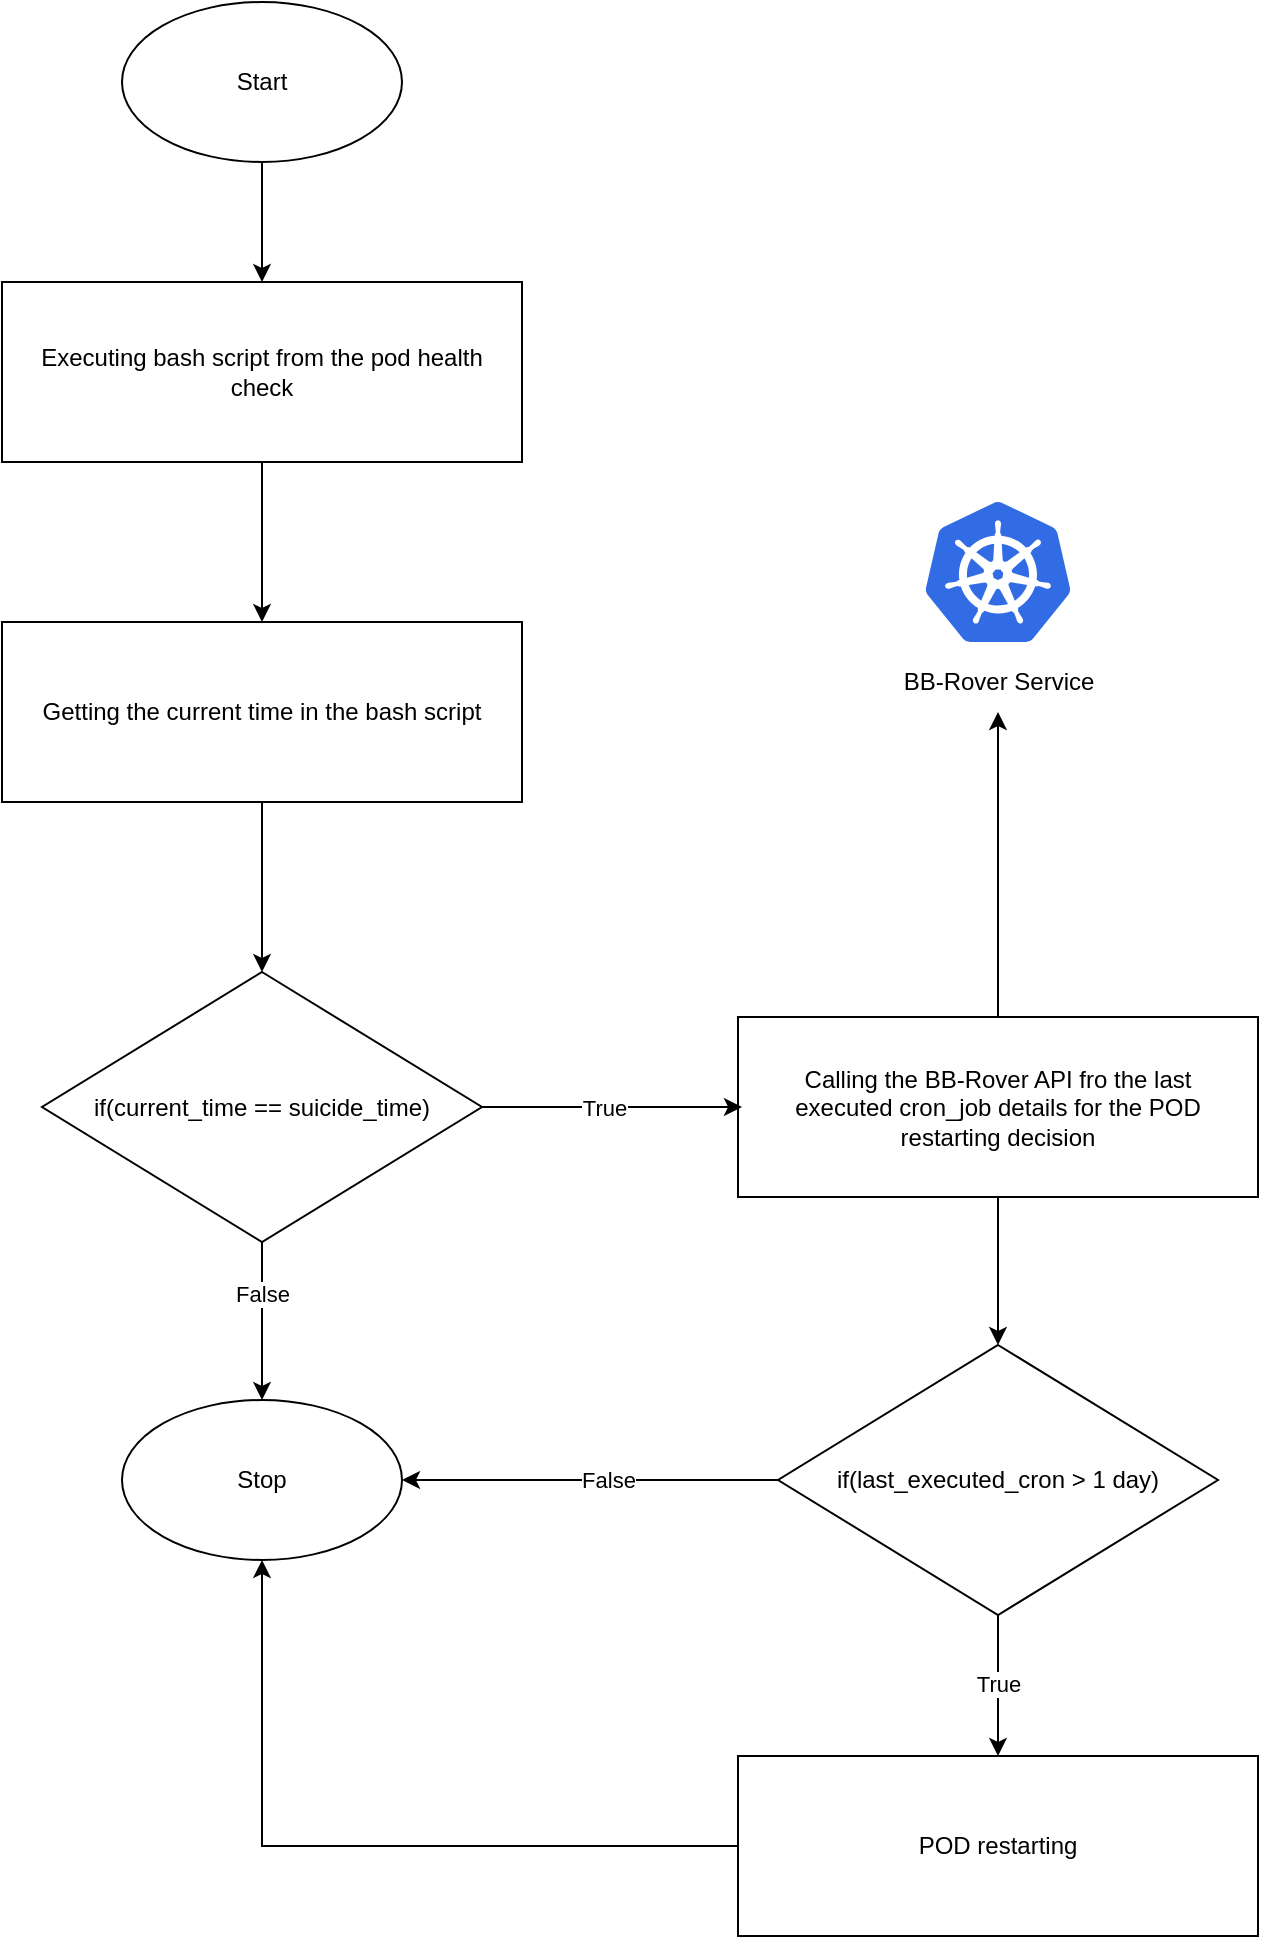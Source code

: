 <mxfile version="24.8.3">
  <diagram name="Page-1" id="KuWOhq276ija0KVuG3lu">
    <mxGraphModel dx="966" dy="508" grid="1" gridSize="10" guides="1" tooltips="1" connect="1" arrows="1" fold="1" page="1" pageScale="1" pageWidth="827" pageHeight="1169" math="0" shadow="0">
      <root>
        <mxCell id="0" />
        <mxCell id="1" parent="0" />
        <mxCell id="NSDBOYg2I7vT8SDhN7Sm-40" value="" style="edgeStyle=orthogonalEdgeStyle;rounded=0;orthogonalLoop=1;jettySize=auto;html=1;" edge="1" parent="1" source="NSDBOYg2I7vT8SDhN7Sm-38" target="NSDBOYg2I7vT8SDhN7Sm-39">
          <mxGeometry relative="1" as="geometry" />
        </mxCell>
        <mxCell id="NSDBOYg2I7vT8SDhN7Sm-38" value="Start" style="ellipse;whiteSpace=wrap;html=1;fillColor=none;" vertex="1" parent="1">
          <mxGeometry x="162" y="92" width="140" height="80" as="geometry" />
        </mxCell>
        <mxCell id="NSDBOYg2I7vT8SDhN7Sm-43" value="" style="edgeStyle=orthogonalEdgeStyle;rounded=0;orthogonalLoop=1;jettySize=auto;html=1;" edge="1" parent="1" source="NSDBOYg2I7vT8SDhN7Sm-39">
          <mxGeometry relative="1" as="geometry">
            <mxPoint x="232.0" y="402" as="targetPoint" />
          </mxGeometry>
        </mxCell>
        <mxCell id="NSDBOYg2I7vT8SDhN7Sm-39" value="" style="whiteSpace=wrap;html=1;fillColor=none;" vertex="1" parent="1">
          <mxGeometry x="102" y="232" width="260" height="90" as="geometry" />
        </mxCell>
        <mxCell id="NSDBOYg2I7vT8SDhN7Sm-41" value="Executing bash script from the pod health check" style="text;html=1;align=center;verticalAlign=middle;whiteSpace=wrap;rounded=0;" vertex="1" parent="1">
          <mxGeometry x="112" y="242" width="240" height="70" as="geometry" />
        </mxCell>
        <mxCell id="NSDBOYg2I7vT8SDhN7Sm-48" value="" style="edgeStyle=orthogonalEdgeStyle;rounded=0;orthogonalLoop=1;jettySize=auto;html=1;" edge="1" parent="1" source="NSDBOYg2I7vT8SDhN7Sm-45" target="NSDBOYg2I7vT8SDhN7Sm-47">
          <mxGeometry relative="1" as="geometry" />
        </mxCell>
        <mxCell id="NSDBOYg2I7vT8SDhN7Sm-45" value="" style="whiteSpace=wrap;html=1;fillColor=none;" vertex="1" parent="1">
          <mxGeometry x="102" y="402" width="260" height="90" as="geometry" />
        </mxCell>
        <mxCell id="NSDBOYg2I7vT8SDhN7Sm-46" value="Getting the current time in the bash script" style="text;html=1;align=center;verticalAlign=middle;whiteSpace=wrap;rounded=0;" vertex="1" parent="1">
          <mxGeometry x="112" y="412" width="240" height="70" as="geometry" />
        </mxCell>
        <mxCell id="NSDBOYg2I7vT8SDhN7Sm-53" value="" style="edgeStyle=orthogonalEdgeStyle;rounded=0;orthogonalLoop=1;jettySize=auto;html=1;" edge="1" parent="1" source="NSDBOYg2I7vT8SDhN7Sm-47">
          <mxGeometry relative="1" as="geometry">
            <mxPoint x="472" y="644.5" as="targetPoint" />
          </mxGeometry>
        </mxCell>
        <mxCell id="NSDBOYg2I7vT8SDhN7Sm-58" value="True" style="edgeLabel;html=1;align=center;verticalAlign=middle;resizable=0;points=[];" vertex="1" connectable="0" parent="NSDBOYg2I7vT8SDhN7Sm-53">
          <mxGeometry x="-0.075" relative="1" as="geometry">
            <mxPoint as="offset" />
          </mxGeometry>
        </mxCell>
        <mxCell id="NSDBOYg2I7vT8SDhN7Sm-60" style="edgeStyle=orthogonalEdgeStyle;rounded=0;orthogonalLoop=1;jettySize=auto;html=1;exitX=0.5;exitY=1;exitDx=0;exitDy=0;entryX=0.5;entryY=0;entryDx=0;entryDy=0;" edge="1" parent="1" source="NSDBOYg2I7vT8SDhN7Sm-47" target="NSDBOYg2I7vT8SDhN7Sm-59">
          <mxGeometry relative="1" as="geometry" />
        </mxCell>
        <mxCell id="NSDBOYg2I7vT8SDhN7Sm-70" value="False" style="edgeLabel;html=1;align=center;verticalAlign=middle;resizable=0;points=[];" vertex="1" connectable="0" parent="NSDBOYg2I7vT8SDhN7Sm-60">
          <mxGeometry x="-0.35" relative="1" as="geometry">
            <mxPoint as="offset" />
          </mxGeometry>
        </mxCell>
        <mxCell id="NSDBOYg2I7vT8SDhN7Sm-47" value="if(current_time == suicide_time)" style="rhombus;whiteSpace=wrap;html=1;fillColor=none;" vertex="1" parent="1">
          <mxGeometry x="122" y="577" width="220" height="135" as="geometry" />
        </mxCell>
        <mxCell id="NSDBOYg2I7vT8SDhN7Sm-50" value="" style="image;sketch=0;aspect=fixed;html=1;points=[];align=center;fontSize=12;image=img/lib/mscae/Kubernetes.svg;" vertex="1" parent="1">
          <mxGeometry x="563.54" y="342" width="72.92" height="70" as="geometry" />
        </mxCell>
        <mxCell id="NSDBOYg2I7vT8SDhN7Sm-51" value="BB-Rover Service" style="text;html=1;align=center;verticalAlign=middle;resizable=0;points=[];autosize=1;strokeColor=none;fillColor=none;" vertex="1" parent="1">
          <mxGeometry x="540" y="417" width="120" height="30" as="geometry" />
        </mxCell>
        <mxCell id="NSDBOYg2I7vT8SDhN7Sm-56" style="edgeStyle=orthogonalEdgeStyle;rounded=0;orthogonalLoop=1;jettySize=auto;html=1;exitX=0.5;exitY=0;exitDx=0;exitDy=0;" edge="1" parent="1" source="NSDBOYg2I7vT8SDhN7Sm-54" target="NSDBOYg2I7vT8SDhN7Sm-51">
          <mxGeometry relative="1" as="geometry" />
        </mxCell>
        <mxCell id="NSDBOYg2I7vT8SDhN7Sm-62" style="edgeStyle=orthogonalEdgeStyle;rounded=0;orthogonalLoop=1;jettySize=auto;html=1;exitX=0.5;exitY=1;exitDx=0;exitDy=0;entryX=0.5;entryY=0;entryDx=0;entryDy=0;" edge="1" parent="1" source="NSDBOYg2I7vT8SDhN7Sm-54" target="NSDBOYg2I7vT8SDhN7Sm-61">
          <mxGeometry relative="1" as="geometry" />
        </mxCell>
        <mxCell id="NSDBOYg2I7vT8SDhN7Sm-54" value="" style="whiteSpace=wrap;html=1;fillColor=none;" vertex="1" parent="1">
          <mxGeometry x="470" y="599.5" width="260" height="90" as="geometry" />
        </mxCell>
        <mxCell id="NSDBOYg2I7vT8SDhN7Sm-55" value="Calling the BB-Rover API fro the last executed cron_job details for the POD restarting decision" style="text;html=1;align=center;verticalAlign=middle;whiteSpace=wrap;rounded=0;" vertex="1" parent="1">
          <mxGeometry x="480" y="609.5" width="240" height="70" as="geometry" />
        </mxCell>
        <mxCell id="NSDBOYg2I7vT8SDhN7Sm-59" value="Stop" style="ellipse;whiteSpace=wrap;html=1;fillColor=none;" vertex="1" parent="1">
          <mxGeometry x="162" y="791" width="140" height="80" as="geometry" />
        </mxCell>
        <mxCell id="NSDBOYg2I7vT8SDhN7Sm-65" style="edgeStyle=orthogonalEdgeStyle;rounded=0;orthogonalLoop=1;jettySize=auto;html=1;exitX=0.5;exitY=1;exitDx=0;exitDy=0;entryX=0.5;entryY=0;entryDx=0;entryDy=0;" edge="1" parent="1" source="NSDBOYg2I7vT8SDhN7Sm-61" target="NSDBOYg2I7vT8SDhN7Sm-63">
          <mxGeometry relative="1" as="geometry" />
        </mxCell>
        <mxCell id="NSDBOYg2I7vT8SDhN7Sm-67" value="True" style="edgeLabel;html=1;align=center;verticalAlign=middle;resizable=0;points=[];" vertex="1" connectable="0" parent="NSDBOYg2I7vT8SDhN7Sm-65">
          <mxGeometry x="-0.037" relative="1" as="geometry">
            <mxPoint as="offset" />
          </mxGeometry>
        </mxCell>
        <mxCell id="NSDBOYg2I7vT8SDhN7Sm-68" style="edgeStyle=orthogonalEdgeStyle;rounded=0;orthogonalLoop=1;jettySize=auto;html=1;exitX=0;exitY=0.5;exitDx=0;exitDy=0;entryX=1;entryY=0.5;entryDx=0;entryDy=0;" edge="1" parent="1" source="NSDBOYg2I7vT8SDhN7Sm-61" target="NSDBOYg2I7vT8SDhN7Sm-59">
          <mxGeometry relative="1" as="geometry" />
        </mxCell>
        <mxCell id="NSDBOYg2I7vT8SDhN7Sm-69" value="False" style="edgeLabel;html=1;align=center;verticalAlign=middle;resizable=0;points=[];" vertex="1" connectable="0" parent="NSDBOYg2I7vT8SDhN7Sm-68">
          <mxGeometry x="-0.089" relative="1" as="geometry">
            <mxPoint as="offset" />
          </mxGeometry>
        </mxCell>
        <mxCell id="NSDBOYg2I7vT8SDhN7Sm-61" value="if(last_executed_cron &amp;gt; 1 day)" style="rhombus;whiteSpace=wrap;html=1;fillColor=none;" vertex="1" parent="1">
          <mxGeometry x="490" y="763.5" width="220" height="135" as="geometry" />
        </mxCell>
        <mxCell id="NSDBOYg2I7vT8SDhN7Sm-66" style="edgeStyle=orthogonalEdgeStyle;rounded=0;orthogonalLoop=1;jettySize=auto;html=1;exitX=0;exitY=0.5;exitDx=0;exitDy=0;entryX=0.5;entryY=1;entryDx=0;entryDy=0;" edge="1" parent="1" source="NSDBOYg2I7vT8SDhN7Sm-63" target="NSDBOYg2I7vT8SDhN7Sm-59">
          <mxGeometry relative="1" as="geometry" />
        </mxCell>
        <mxCell id="NSDBOYg2I7vT8SDhN7Sm-63" value="" style="whiteSpace=wrap;html=1;fillColor=none;" vertex="1" parent="1">
          <mxGeometry x="470" y="969" width="260" height="90" as="geometry" />
        </mxCell>
        <mxCell id="NSDBOYg2I7vT8SDhN7Sm-64" value="POD restarting" style="text;html=1;align=center;verticalAlign=middle;whiteSpace=wrap;rounded=0;" vertex="1" parent="1">
          <mxGeometry x="480" y="979" width="240" height="70" as="geometry" />
        </mxCell>
      </root>
    </mxGraphModel>
  </diagram>
</mxfile>
